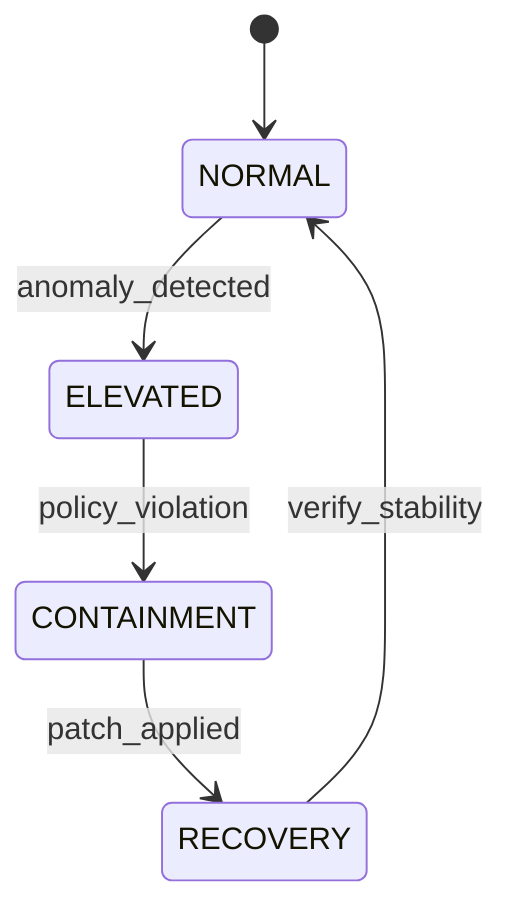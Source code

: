 stateDiagram-v2
  [*] --> NORMAL
  NORMAL --> ELEVATED: anomaly_detected
  ELEVATED --> CONTAINMENT: policy_violation
  CONTAINMENT --> RECOVERY: patch_applied
  RECOVERY --> NORMAL: verify_stability